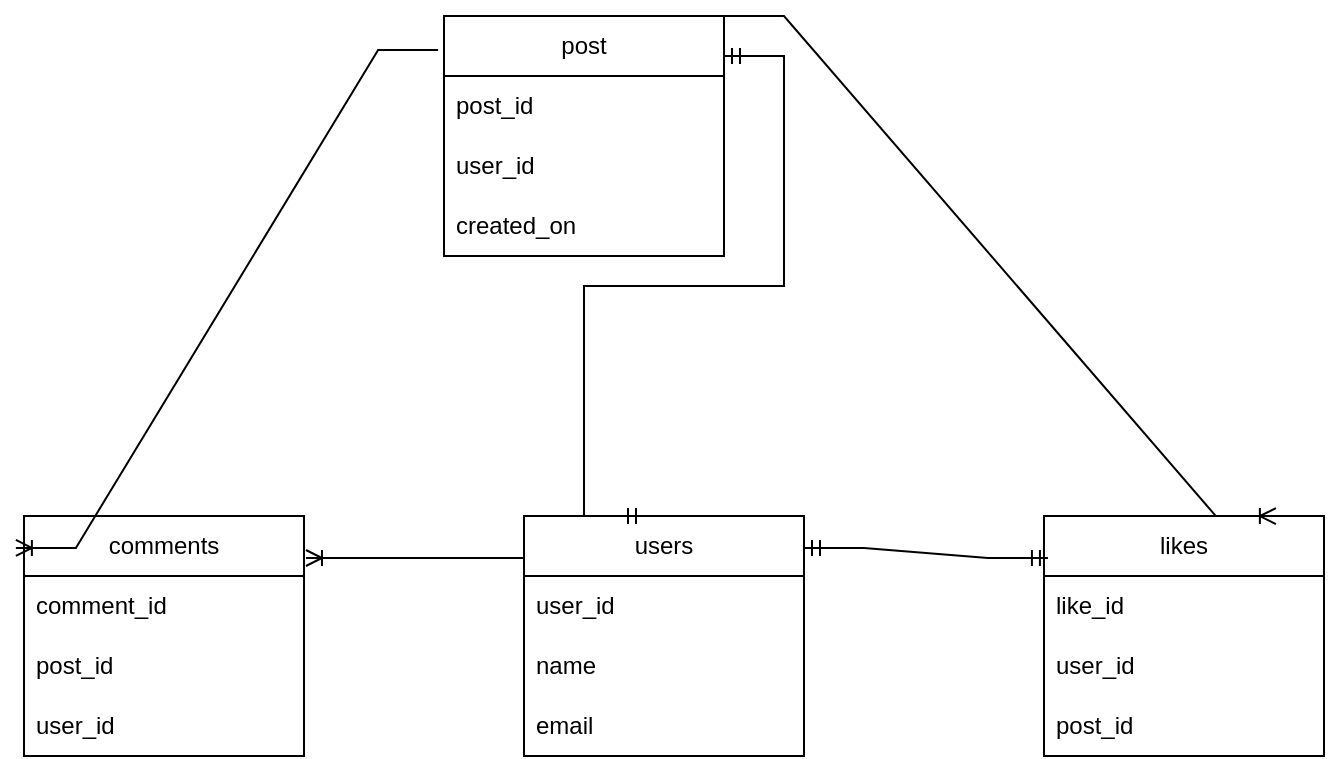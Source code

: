 <mxfile version="26.0.6">
  <diagram name="Page-1" id="6RMakSm95fM5jlNRcRqr">
    <mxGraphModel dx="1194" dy="797" grid="1" gridSize="10" guides="1" tooltips="1" connect="1" arrows="1" fold="1" page="1" pageScale="1" pageWidth="827" pageHeight="1169" math="0" shadow="0">
      <root>
        <mxCell id="0" />
        <mxCell id="1" parent="0" />
        <mxCell id="Pu_L1dXLJkuqYqfIcYl8-1" value="users" style="swimlane;fontStyle=0;childLayout=stackLayout;horizontal=1;startSize=30;horizontalStack=0;resizeParent=1;resizeParentMax=0;resizeLast=0;collapsible=1;marginBottom=0;whiteSpace=wrap;html=1;" vertex="1" parent="1">
          <mxGeometry x="320" y="330" width="140" height="120" as="geometry" />
        </mxCell>
        <mxCell id="Pu_L1dXLJkuqYqfIcYl8-2" value="user_id" style="text;strokeColor=none;fillColor=none;align=left;verticalAlign=middle;spacingLeft=4;spacingRight=4;overflow=hidden;points=[[0,0.5],[1,0.5]];portConstraint=eastwest;rotatable=0;whiteSpace=wrap;html=1;" vertex="1" parent="Pu_L1dXLJkuqYqfIcYl8-1">
          <mxGeometry y="30" width="140" height="30" as="geometry" />
        </mxCell>
        <mxCell id="Pu_L1dXLJkuqYqfIcYl8-3" value="name" style="text;strokeColor=none;fillColor=none;align=left;verticalAlign=middle;spacingLeft=4;spacingRight=4;overflow=hidden;points=[[0,0.5],[1,0.5]];portConstraint=eastwest;rotatable=0;whiteSpace=wrap;html=1;" vertex="1" parent="Pu_L1dXLJkuqYqfIcYl8-1">
          <mxGeometry y="60" width="140" height="30" as="geometry" />
        </mxCell>
        <mxCell id="Pu_L1dXLJkuqYqfIcYl8-4" value="email" style="text;strokeColor=none;fillColor=none;align=left;verticalAlign=middle;spacingLeft=4;spacingRight=4;overflow=hidden;points=[[0,0.5],[1,0.5]];portConstraint=eastwest;rotatable=0;whiteSpace=wrap;html=1;" vertex="1" parent="Pu_L1dXLJkuqYqfIcYl8-1">
          <mxGeometry y="90" width="140" height="30" as="geometry" />
        </mxCell>
        <mxCell id="Pu_L1dXLJkuqYqfIcYl8-5" value="post" style="swimlane;fontStyle=0;childLayout=stackLayout;horizontal=1;startSize=30;horizontalStack=0;resizeParent=1;resizeParentMax=0;resizeLast=0;collapsible=1;marginBottom=0;whiteSpace=wrap;html=1;" vertex="1" parent="1">
          <mxGeometry x="280" y="80" width="140" height="120" as="geometry" />
        </mxCell>
        <mxCell id="Pu_L1dXLJkuqYqfIcYl8-6" value="post_id" style="text;strokeColor=none;fillColor=none;align=left;verticalAlign=middle;spacingLeft=4;spacingRight=4;overflow=hidden;points=[[0,0.5],[1,0.5]];portConstraint=eastwest;rotatable=0;whiteSpace=wrap;html=1;" vertex="1" parent="Pu_L1dXLJkuqYqfIcYl8-5">
          <mxGeometry y="30" width="140" height="30" as="geometry" />
        </mxCell>
        <mxCell id="Pu_L1dXLJkuqYqfIcYl8-7" value="user_id" style="text;strokeColor=none;fillColor=none;align=left;verticalAlign=middle;spacingLeft=4;spacingRight=4;overflow=hidden;points=[[0,0.5],[1,0.5]];portConstraint=eastwest;rotatable=0;whiteSpace=wrap;html=1;" vertex="1" parent="Pu_L1dXLJkuqYqfIcYl8-5">
          <mxGeometry y="60" width="140" height="30" as="geometry" />
        </mxCell>
        <mxCell id="Pu_L1dXLJkuqYqfIcYl8-8" value="created_on" style="text;strokeColor=none;fillColor=none;align=left;verticalAlign=middle;spacingLeft=4;spacingRight=4;overflow=hidden;points=[[0,0.5],[1,0.5]];portConstraint=eastwest;rotatable=0;whiteSpace=wrap;html=1;" vertex="1" parent="Pu_L1dXLJkuqYqfIcYl8-5">
          <mxGeometry y="90" width="140" height="30" as="geometry" />
        </mxCell>
        <mxCell id="Pu_L1dXLJkuqYqfIcYl8-9" value="comments" style="swimlane;fontStyle=0;childLayout=stackLayout;horizontal=1;startSize=30;horizontalStack=0;resizeParent=1;resizeParentMax=0;resizeLast=0;collapsible=1;marginBottom=0;whiteSpace=wrap;html=1;" vertex="1" parent="1">
          <mxGeometry x="70" y="330" width="140" height="120" as="geometry" />
        </mxCell>
        <mxCell id="Pu_L1dXLJkuqYqfIcYl8-10" value="comment_id" style="text;strokeColor=none;fillColor=none;align=left;verticalAlign=middle;spacingLeft=4;spacingRight=4;overflow=hidden;points=[[0,0.5],[1,0.5]];portConstraint=eastwest;rotatable=0;whiteSpace=wrap;html=1;" vertex="1" parent="Pu_L1dXLJkuqYqfIcYl8-9">
          <mxGeometry y="30" width="140" height="30" as="geometry" />
        </mxCell>
        <mxCell id="Pu_L1dXLJkuqYqfIcYl8-11" value="post_id" style="text;strokeColor=none;fillColor=none;align=left;verticalAlign=middle;spacingLeft=4;spacingRight=4;overflow=hidden;points=[[0,0.5],[1,0.5]];portConstraint=eastwest;rotatable=0;whiteSpace=wrap;html=1;" vertex="1" parent="Pu_L1dXLJkuqYqfIcYl8-9">
          <mxGeometry y="60" width="140" height="30" as="geometry" />
        </mxCell>
        <mxCell id="Pu_L1dXLJkuqYqfIcYl8-12" value="user_id" style="text;strokeColor=none;fillColor=none;align=left;verticalAlign=middle;spacingLeft=4;spacingRight=4;overflow=hidden;points=[[0,0.5],[1,0.5]];portConstraint=eastwest;rotatable=0;whiteSpace=wrap;html=1;" vertex="1" parent="Pu_L1dXLJkuqYqfIcYl8-9">
          <mxGeometry y="90" width="140" height="30" as="geometry" />
        </mxCell>
        <mxCell id="Pu_L1dXLJkuqYqfIcYl8-13" value="likes" style="swimlane;fontStyle=0;childLayout=stackLayout;horizontal=1;startSize=30;horizontalStack=0;resizeParent=1;resizeParentMax=0;resizeLast=0;collapsible=1;marginBottom=0;whiteSpace=wrap;html=1;" vertex="1" parent="1">
          <mxGeometry x="580" y="330" width="140" height="120" as="geometry" />
        </mxCell>
        <mxCell id="Pu_L1dXLJkuqYqfIcYl8-14" value="like_id" style="text;strokeColor=none;fillColor=none;align=left;verticalAlign=middle;spacingLeft=4;spacingRight=4;overflow=hidden;points=[[0,0.5],[1,0.5]];portConstraint=eastwest;rotatable=0;whiteSpace=wrap;html=1;" vertex="1" parent="Pu_L1dXLJkuqYqfIcYl8-13">
          <mxGeometry y="30" width="140" height="30" as="geometry" />
        </mxCell>
        <mxCell id="Pu_L1dXLJkuqYqfIcYl8-15" value="user_id" style="text;strokeColor=none;fillColor=none;align=left;verticalAlign=middle;spacingLeft=4;spacingRight=4;overflow=hidden;points=[[0,0.5],[1,0.5]];portConstraint=eastwest;rotatable=0;whiteSpace=wrap;html=1;" vertex="1" parent="Pu_L1dXLJkuqYqfIcYl8-13">
          <mxGeometry y="60" width="140" height="30" as="geometry" />
        </mxCell>
        <mxCell id="Pu_L1dXLJkuqYqfIcYl8-16" value="post_id" style="text;strokeColor=none;fillColor=none;align=left;verticalAlign=middle;spacingLeft=4;spacingRight=4;overflow=hidden;points=[[0,0.5],[1,0.5]];portConstraint=eastwest;rotatable=0;whiteSpace=wrap;html=1;" vertex="1" parent="Pu_L1dXLJkuqYqfIcYl8-13">
          <mxGeometry y="90" width="140" height="30" as="geometry" />
        </mxCell>
        <mxCell id="Pu_L1dXLJkuqYqfIcYl8-18" value="" style="edgeStyle=entityRelationEdgeStyle;fontSize=12;html=1;endArrow=ERoneToMany;rounded=0;entryX=-0.029;entryY=0.167;entryDx=0;entryDy=0;entryPerimeter=0;exitX=1;exitY=0;exitDx=0;exitDy=0;" edge="1" parent="1" source="Pu_L1dXLJkuqYqfIcYl8-5">
          <mxGeometry width="100" height="100" relative="1" as="geometry">
            <mxPoint x="540" y="80" as="sourcePoint" />
            <mxPoint x="695.94" y="330.04" as="targetPoint" />
          </mxGeometry>
        </mxCell>
        <mxCell id="Pu_L1dXLJkuqYqfIcYl8-20" value="" style="edgeStyle=entityRelationEdgeStyle;fontSize=12;html=1;endArrow=ERoneToMany;rounded=0;exitX=-0.021;exitY=0.142;exitDx=0;exitDy=0;exitPerimeter=0;entryX=-0.029;entryY=0.133;entryDx=0;entryDy=0;entryPerimeter=0;" edge="1" parent="1" source="Pu_L1dXLJkuqYqfIcYl8-5" target="Pu_L1dXLJkuqYqfIcYl8-9">
          <mxGeometry width="100" height="100" relative="1" as="geometry">
            <mxPoint x="190" y="260" as="sourcePoint" />
            <mxPoint x="240" y="160" as="targetPoint" />
          </mxGeometry>
        </mxCell>
        <mxCell id="Pu_L1dXLJkuqYqfIcYl8-21" value="" style="edgeStyle=entityRelationEdgeStyle;fontSize=12;html=1;endArrow=ERmandOne;startArrow=ERmandOne;rounded=0;entryX=0.5;entryY=0;entryDx=0;entryDy=0;" edge="1" parent="1">
          <mxGeometry width="100" height="100" relative="1" as="geometry">
            <mxPoint x="420" y="100" as="sourcePoint" />
            <mxPoint x="380" y="330" as="targetPoint" />
            <Array as="points">
              <mxPoint x="410" y="110" />
            </Array>
          </mxGeometry>
        </mxCell>
        <mxCell id="Pu_L1dXLJkuqYqfIcYl8-23" value="" style="edgeStyle=entityRelationEdgeStyle;fontSize=12;html=1;endArrow=ERoneToMany;rounded=0;entryX=1.007;entryY=0.175;entryDx=0;entryDy=0;entryPerimeter=0;" edge="1" parent="1" target="Pu_L1dXLJkuqYqfIcYl8-9">
          <mxGeometry width="100" height="100" relative="1" as="geometry">
            <mxPoint x="290" y="351" as="sourcePoint" />
            <mxPoint x="500" y="220" as="targetPoint" />
            <Array as="points">
              <mxPoint x="320" y="351" />
              <mxPoint x="330" y="351" />
              <mxPoint x="270" y="351" />
            </Array>
          </mxGeometry>
        </mxCell>
        <mxCell id="Pu_L1dXLJkuqYqfIcYl8-24" value="" style="edgeStyle=entityRelationEdgeStyle;fontSize=12;html=1;endArrow=ERmandOne;startArrow=ERmandOne;rounded=0;entryX=0.014;entryY=0.175;entryDx=0;entryDy=0;entryPerimeter=0;" edge="1" parent="1" target="Pu_L1dXLJkuqYqfIcYl8-13">
          <mxGeometry width="100" height="100" relative="1" as="geometry">
            <mxPoint x="460" y="346" as="sourcePoint" />
            <mxPoint x="550" y="230" as="targetPoint" />
          </mxGeometry>
        </mxCell>
      </root>
    </mxGraphModel>
  </diagram>
</mxfile>
